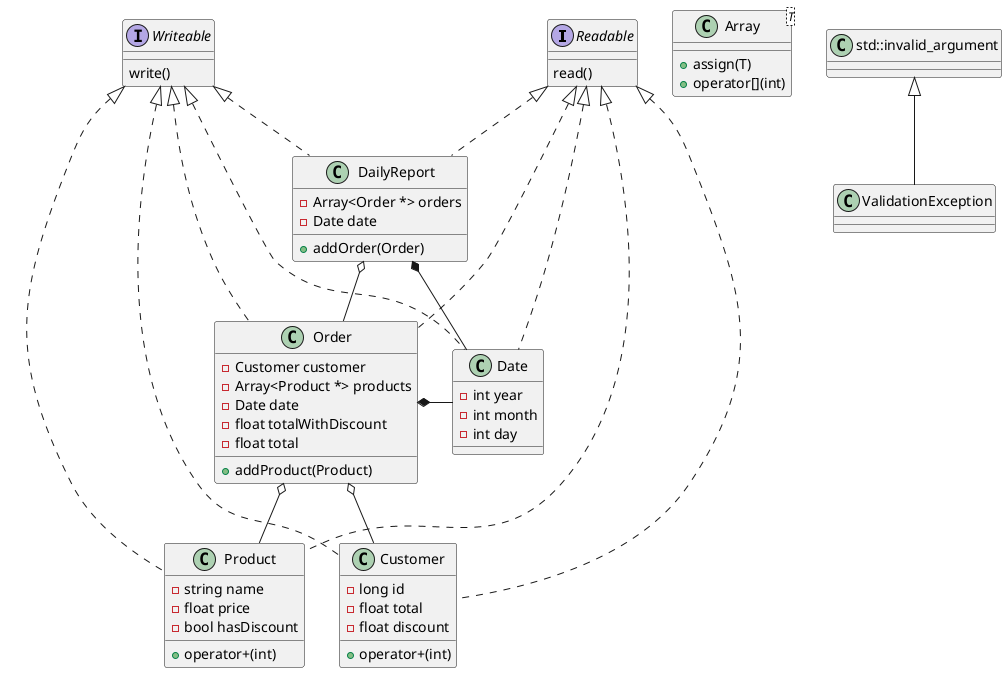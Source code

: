 @startuml

interface Readable {
    read()
}

interface Writeable {
    write()
}

class Array<T> {
    +assign(T)
    +operator[](int)
}

class Date {
    - int year
    - int month
    - int day
}

class Customer {
    - long id
    - float total
    - float discount
    + operator+(int)
}

class Product {
    - string name
    - float price
    - bool hasDiscount
    + operator+(int)
}

class Order {
    - Customer customer
    - Array<Product *> products
    - Date date
    - float totalWithDiscount
    - float total
    + addProduct(Product)
}

class DailyReport {
    - Array<Order *> orders
    - Date date
    + addOrder(Order)
}

Order *- Date
Order o-- Product
Order o-- Customer

DailyReport o-- Order
DailyReport *-- Date

Writeable <|.. Order
Writeable <|. Product
Writeable <|. Customer
Writeable <|. Date
Writeable <|.. DailyReport
Readable <|. Date
Readable <|. Customer
Readable <|. Product
Readable <|.. Order
Readable <|.. DailyReport

class std::invalid_argument {
}
class ValidationException {
}

std::invalid_argument <|-- ValidationException

@enduml